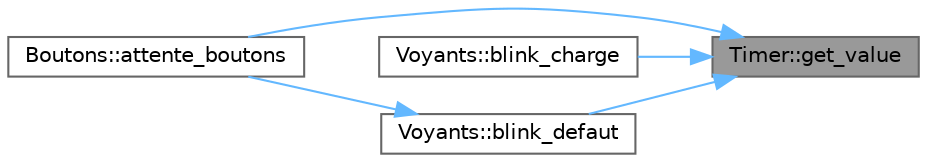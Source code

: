digraph "Timer::get_value"
{
 // LATEX_PDF_SIZE
  bgcolor="transparent";
  edge [fontname=Helvetica,fontsize=10,labelfontname=Helvetica,labelfontsize=10];
  node [fontname=Helvetica,fontsize=10,shape=box,height=0.2,width=0.4];
  rankdir="RL";
  Node1 [id="Node000001",label="Timer::get_value",height=0.2,width=0.4,color="gray40", fillcolor="grey60", style="filled", fontcolor="black",tooltip="méthode qui renvoie la valeur du temps passé après l'initialisation"];
  Node1 -> Node2 [id="edge9_Node000001_Node000002",dir="back",color="steelblue1",style="solid",tooltip=" "];
  Node2 [id="Node000002",label="Boutons::attente_boutons",height=0.2,width=0.4,color="grey40", fillcolor="white", style="filled",URL="$class_boutons.html#a08e9eca35634aecaad91df7c92557046",tooltip="méthode qui renvoie le status du bouton charge dans une durée définie par temps"];
  Node1 -> Node3 [id="edge10_Node000001_Node000003",dir="back",color="steelblue1",style="solid",tooltip=" "];
  Node3 [id="Node000003",label="Voyants::blink_charge",height=0.2,width=0.4,color="grey40", fillcolor="white", style="filled",URL="$class_voyants.html#a3fcb2d4332c14419f33e58065a40cd8c",tooltip="méthode qui permet de clignoter le voyant charge"];
  Node1 -> Node4 [id="edge11_Node000001_Node000004",dir="back",color="steelblue1",style="solid",tooltip=" "];
  Node4 [id="Node000004",label="Voyants::blink_defaut",height=0.2,width=0.4,color="grey40", fillcolor="white", style="filled",URL="$class_voyants.html#a824161815754ba40a59fc516c5450ba1",tooltip="méthode qui permet de clignoter le voyant defaut"];
  Node4 -> Node2 [id="edge12_Node000004_Node000002",dir="back",color="steelblue1",style="solid",tooltip=" "];
}
